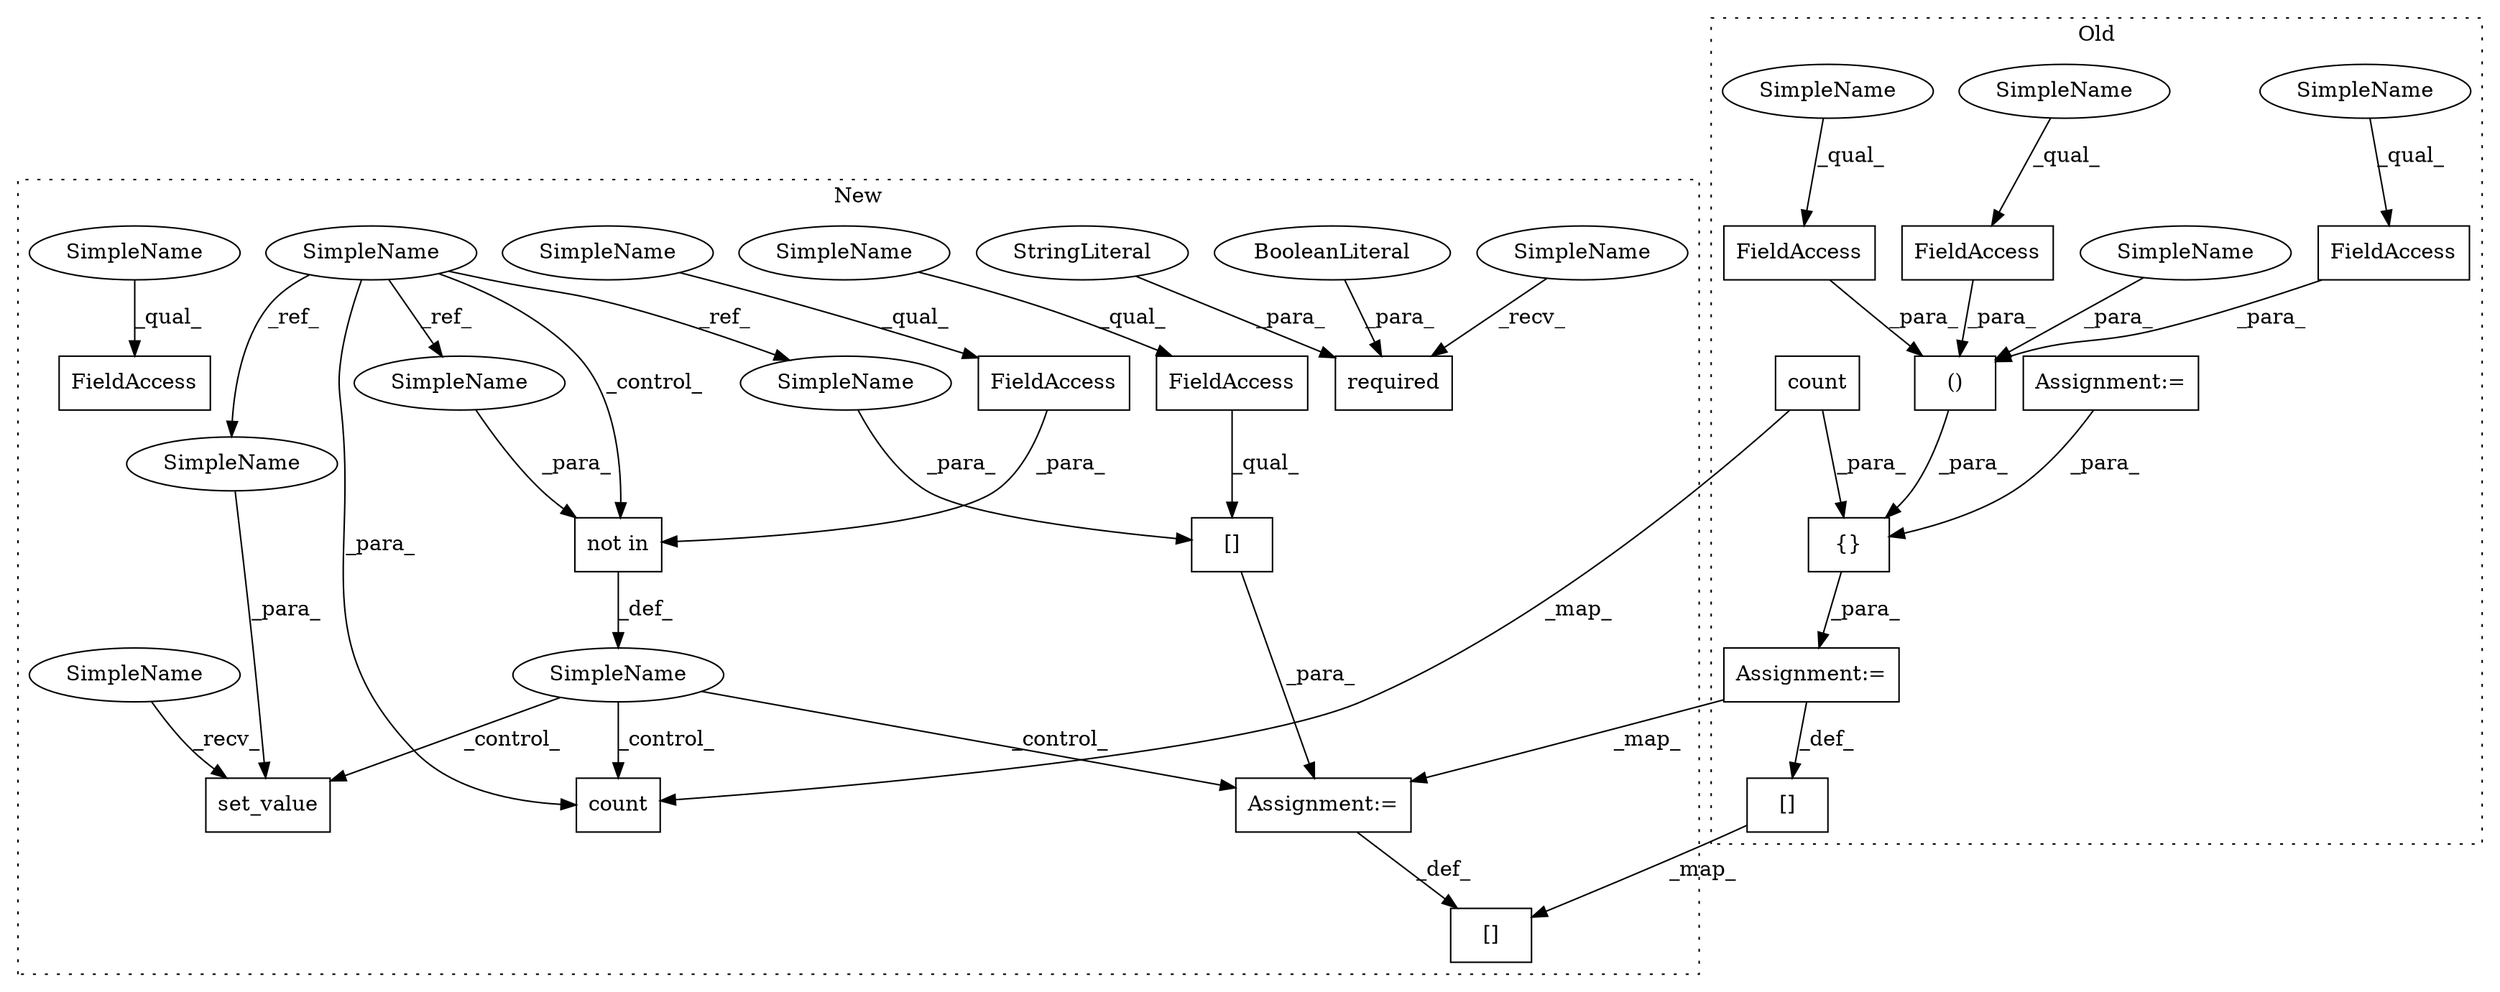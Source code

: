 digraph G {
subgraph cluster0 {
1 [label="()" a="106" s="21711" l="77" shape="box"];
4 [label="FieldAccess" a="22" s="21753" l="9" shape="box"];
5 [label="FieldAccess" a="22" s="21711" l="11" shape="box"];
11 [label="FieldAccess" a="22" s="21775" l="13" shape="box"];
12 [label="{}" a="4" s="21678,21788" l="1,2" shape="box"];
14 [label="count" a="32" s="21689,21700" l="6,1" shape="box"];
18 [label="Assignment:=" a="7" s="21668" l="1" shape="box"];
20 [label="[]" a="2" s="21613,21666" l="24,2" shape="box"];
23 [label="Assignment:=" a="7" s="21599" l="1" shape="box"];
24 [label="SimpleName" a="42" s="21753" l="4" shape="ellipse"];
25 [label="SimpleName" a="42" s="21711" l="4" shape="ellipse"];
26 [label="SimpleName" a="42" s="21775" l="4" shape="ellipse"];
35 [label="SimpleName" a="42" s="21735" l="5" shape="ellipse"];
label = "Old";
style="dotted";
}
subgraph cluster1 {
2 [label="required" a="32" s="18039,18057" l="9,1" shape="box"];
3 [label="BooleanLiteral" a="9" s="18053" l="4" shape="ellipse"];
6 [label="FieldAccess" a="22" s="19326" l="12" shape="box"];
7 [label="FieldAccess" a="22" s="19110" l="12" shape="box"];
8 [label="[]" a="2" s="19326,19344" l="13,1" shape="box"];
9 [label="set_value" a="32" s="19186,19205" l="10,1" shape="box"];
10 [label="StringLiteral" a="45" s="18048" l="4" shape="ellipse"];
13 [label="SimpleName" a="42" s="18686" l="5" shape="ellipse"];
15 [label="count" a="32" s="19248,19259" l="6,1" shape="box"];
16 [label="SimpleName" a="42" s="" l="" shape="ellipse"];
17 [label="Assignment:=" a="7" s="19325" l="1" shape="box"];
19 [label="[]" a="2" s="19270,19323" l="24,2" shape="box"];
21 [label="FieldAccess" a="22" s="18737" l="12" shape="box"];
22 [label="not in" a="108" s="18724" l="25" shape="box"];
27 [label="SimpleName" a="42" s="19110" l="4" shape="ellipse"];
28 [label="SimpleName" a="42" s="19181" l="4" shape="ellipse"];
29 [label="SimpleName" a="42" s="19326" l="4" shape="ellipse"];
30 [label="SimpleName" a="42" s="18737" l="4" shape="ellipse"];
31 [label="SimpleName" a="42" s="18034" l="4" shape="ellipse"];
32 [label="SimpleName" a="42" s="19196" l="5" shape="ellipse"];
33 [label="SimpleName" a="42" s="18724" l="5" shape="ellipse"];
34 [label="SimpleName" a="42" s="19339" l="5" shape="ellipse"];
label = "New";
style="dotted";
}
1 -> 12 [label="_para_"];
3 -> 2 [label="_para_"];
4 -> 1 [label="_para_"];
5 -> 1 [label="_para_"];
6 -> 8 [label="_qual_"];
8 -> 17 [label="_para_"];
10 -> 2 [label="_para_"];
11 -> 1 [label="_para_"];
12 -> 18 [label="_para_"];
13 -> 33 [label="_ref_"];
13 -> 34 [label="_ref_"];
13 -> 15 [label="_para_"];
13 -> 32 [label="_ref_"];
13 -> 22 [label="_control_"];
14 -> 15 [label="_map_"];
14 -> 12 [label="_para_"];
16 -> 9 [label="_control_"];
16 -> 17 [label="_control_"];
16 -> 15 [label="_control_"];
17 -> 19 [label="_def_"];
18 -> 20 [label="_def_"];
18 -> 17 [label="_map_"];
20 -> 19 [label="_map_"];
21 -> 22 [label="_para_"];
22 -> 16 [label="_def_"];
23 -> 12 [label="_para_"];
24 -> 4 [label="_qual_"];
25 -> 5 [label="_qual_"];
26 -> 11 [label="_qual_"];
27 -> 7 [label="_qual_"];
28 -> 9 [label="_recv_"];
29 -> 6 [label="_qual_"];
30 -> 21 [label="_qual_"];
31 -> 2 [label="_recv_"];
32 -> 9 [label="_para_"];
33 -> 22 [label="_para_"];
34 -> 8 [label="_para_"];
35 -> 1 [label="_para_"];
}